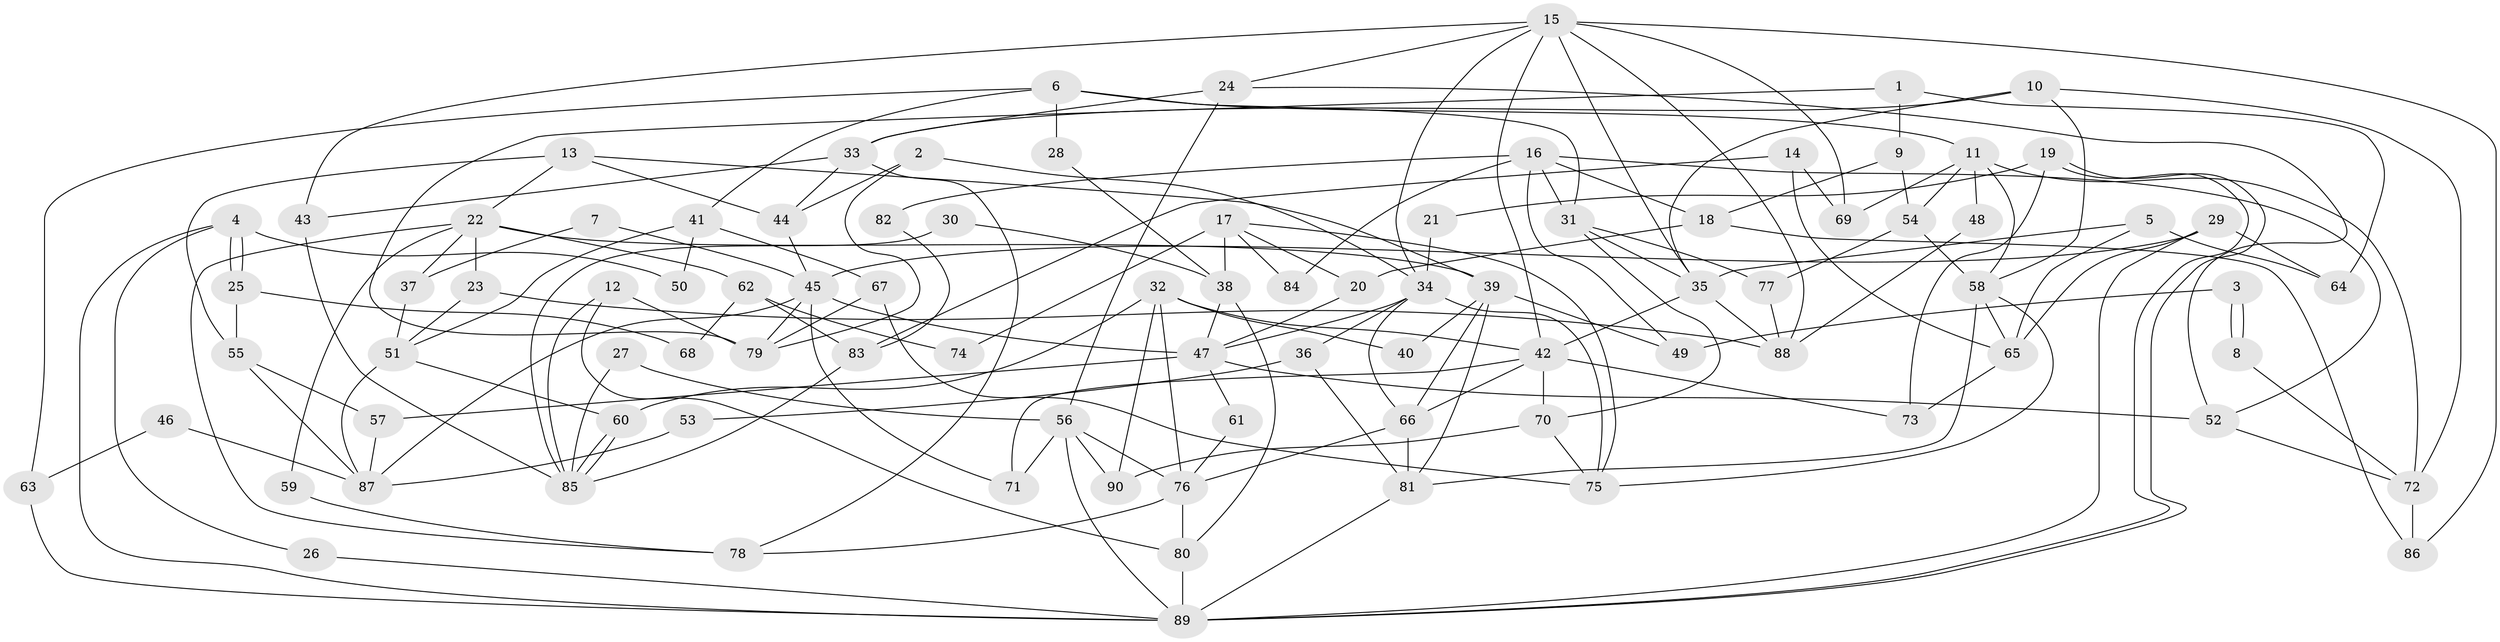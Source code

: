 // Generated by graph-tools (version 1.1) at 2025/15/03/09/25 04:15:14]
// undirected, 90 vertices, 180 edges
graph export_dot {
graph [start="1"]
  node [color=gray90,style=filled];
  1;
  2;
  3;
  4;
  5;
  6;
  7;
  8;
  9;
  10;
  11;
  12;
  13;
  14;
  15;
  16;
  17;
  18;
  19;
  20;
  21;
  22;
  23;
  24;
  25;
  26;
  27;
  28;
  29;
  30;
  31;
  32;
  33;
  34;
  35;
  36;
  37;
  38;
  39;
  40;
  41;
  42;
  43;
  44;
  45;
  46;
  47;
  48;
  49;
  50;
  51;
  52;
  53;
  54;
  55;
  56;
  57;
  58;
  59;
  60;
  61;
  62;
  63;
  64;
  65;
  66;
  67;
  68;
  69;
  70;
  71;
  72;
  73;
  74;
  75;
  76;
  77;
  78;
  79;
  80;
  81;
  82;
  83;
  84;
  85;
  86;
  87;
  88;
  89;
  90;
  1 -- 79;
  1 -- 64;
  1 -- 9;
  2 -- 79;
  2 -- 34;
  2 -- 44;
  3 -- 8;
  3 -- 8;
  3 -- 49;
  4 -- 25;
  4 -- 25;
  4 -- 89;
  4 -- 26;
  4 -- 50;
  5 -- 65;
  5 -- 35;
  5 -- 64;
  6 -- 41;
  6 -- 11;
  6 -- 28;
  6 -- 31;
  6 -- 63;
  7 -- 37;
  7 -- 45;
  8 -- 72;
  9 -- 18;
  9 -- 54;
  10 -- 72;
  10 -- 35;
  10 -- 33;
  10 -- 58;
  11 -- 54;
  11 -- 58;
  11 -- 48;
  11 -- 69;
  11 -- 72;
  12 -- 80;
  12 -- 85;
  12 -- 79;
  13 -- 44;
  13 -- 55;
  13 -- 22;
  13 -- 39;
  14 -- 69;
  14 -- 65;
  14 -- 83;
  15 -- 88;
  15 -- 42;
  15 -- 24;
  15 -- 34;
  15 -- 35;
  15 -- 43;
  15 -- 69;
  15 -- 86;
  16 -- 18;
  16 -- 31;
  16 -- 49;
  16 -- 52;
  16 -- 82;
  16 -- 84;
  17 -- 38;
  17 -- 75;
  17 -- 20;
  17 -- 74;
  17 -- 84;
  18 -- 20;
  18 -- 86;
  19 -- 89;
  19 -- 89;
  19 -- 73;
  19 -- 21;
  20 -- 47;
  21 -- 34;
  22 -- 39;
  22 -- 23;
  22 -- 37;
  22 -- 59;
  22 -- 62;
  22 -- 78;
  23 -- 88;
  23 -- 51;
  24 -- 33;
  24 -- 52;
  24 -- 56;
  25 -- 55;
  25 -- 68;
  26 -- 89;
  27 -- 85;
  27 -- 56;
  28 -- 38;
  29 -- 45;
  29 -- 89;
  29 -- 64;
  29 -- 65;
  30 -- 38;
  30 -- 85;
  31 -- 35;
  31 -- 70;
  31 -- 77;
  32 -- 42;
  32 -- 90;
  32 -- 40;
  32 -- 60;
  32 -- 76;
  33 -- 78;
  33 -- 43;
  33 -- 44;
  34 -- 66;
  34 -- 36;
  34 -- 47;
  34 -- 75;
  35 -- 42;
  35 -- 88;
  36 -- 81;
  36 -- 53;
  37 -- 51;
  38 -- 47;
  38 -- 80;
  39 -- 66;
  39 -- 40;
  39 -- 49;
  39 -- 81;
  41 -- 51;
  41 -- 67;
  41 -- 50;
  42 -- 70;
  42 -- 66;
  42 -- 71;
  42 -- 73;
  43 -- 85;
  44 -- 45;
  45 -- 47;
  45 -- 71;
  45 -- 79;
  45 -- 87;
  46 -- 63;
  46 -- 87;
  47 -- 52;
  47 -- 57;
  47 -- 61;
  48 -- 88;
  51 -- 60;
  51 -- 87;
  52 -- 72;
  53 -- 87;
  54 -- 58;
  54 -- 77;
  55 -- 57;
  55 -- 87;
  56 -- 71;
  56 -- 76;
  56 -- 89;
  56 -- 90;
  57 -- 87;
  58 -- 81;
  58 -- 65;
  58 -- 75;
  59 -- 78;
  60 -- 85;
  60 -- 85;
  61 -- 76;
  62 -- 83;
  62 -- 68;
  62 -- 74;
  63 -- 89;
  65 -- 73;
  66 -- 81;
  66 -- 76;
  67 -- 75;
  67 -- 79;
  70 -- 75;
  70 -- 90;
  72 -- 86;
  76 -- 78;
  76 -- 80;
  77 -- 88;
  80 -- 89;
  81 -- 89;
  82 -- 83;
  83 -- 85;
}
